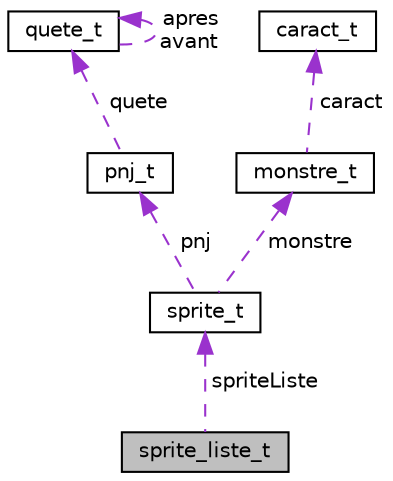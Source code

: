 digraph "sprite_liste_t"
{
 // LATEX_PDF_SIZE
  edge [fontname="Helvetica",fontsize="10",labelfontname="Helvetica",labelfontsize="10"];
  node [fontname="Helvetica",fontsize="10",shape=record];
  Node1 [label="sprite_liste_t",height=0.2,width=0.4,color="black", fillcolor="grey75", style="filled", fontcolor="black",tooltip="Structure qui correspond à une liste de sprite."];
  Node2 -> Node1 [dir="back",color="darkorchid3",fontsize="10",style="dashed",label=" spriteListe" ,fontname="Helvetica"];
  Node2 [label="sprite_t",height=0.2,width=0.4,color="black", fillcolor="white", style="filled",URL="$structsprite__t.html",tooltip="Structure des Sprites."];
  Node3 -> Node2 [dir="back",color="darkorchid3",fontsize="10",style="dashed",label=" pnj" ,fontname="Helvetica"];
  Node3 [label="pnj_t",height=0.2,width=0.4,color="black", fillcolor="white", style="filled",URL="$structpnj__t.html",tooltip="Structure d'un pnj ( Data )"];
  Node4 -> Node3 [dir="back",color="darkorchid3",fontsize="10",style="dashed",label=" quete" ,fontname="Helvetica"];
  Node4 [label="quete_t",height=0.2,width=0.4,color="black", fillcolor="white", style="filled",URL="$structquete__t.html",tooltip="Structure des quetes ( Data )"];
  Node4 -> Node4 [dir="back",color="darkorchid3",fontsize="10",style="dashed",label=" apres\navant" ,fontname="Helvetica"];
  Node5 -> Node2 [dir="back",color="darkorchid3",fontsize="10",style="dashed",label=" monstre" ,fontname="Helvetica"];
  Node5 [label="monstre_t",height=0.2,width=0.4,color="black", fillcolor="white", style="filled",URL="$structmonstre__t.html",tooltip="Structure des monstres ( Data )"];
  Node6 -> Node5 [dir="back",color="darkorchid3",fontsize="10",style="dashed",label=" caract" ,fontname="Helvetica"];
  Node6 [label="caract_t",height=0.2,width=0.4,color="black", fillcolor="white", style="filled",URL="$structcaract__t.html",tooltip="Structure des caracteristiques ( Data )"];
}
